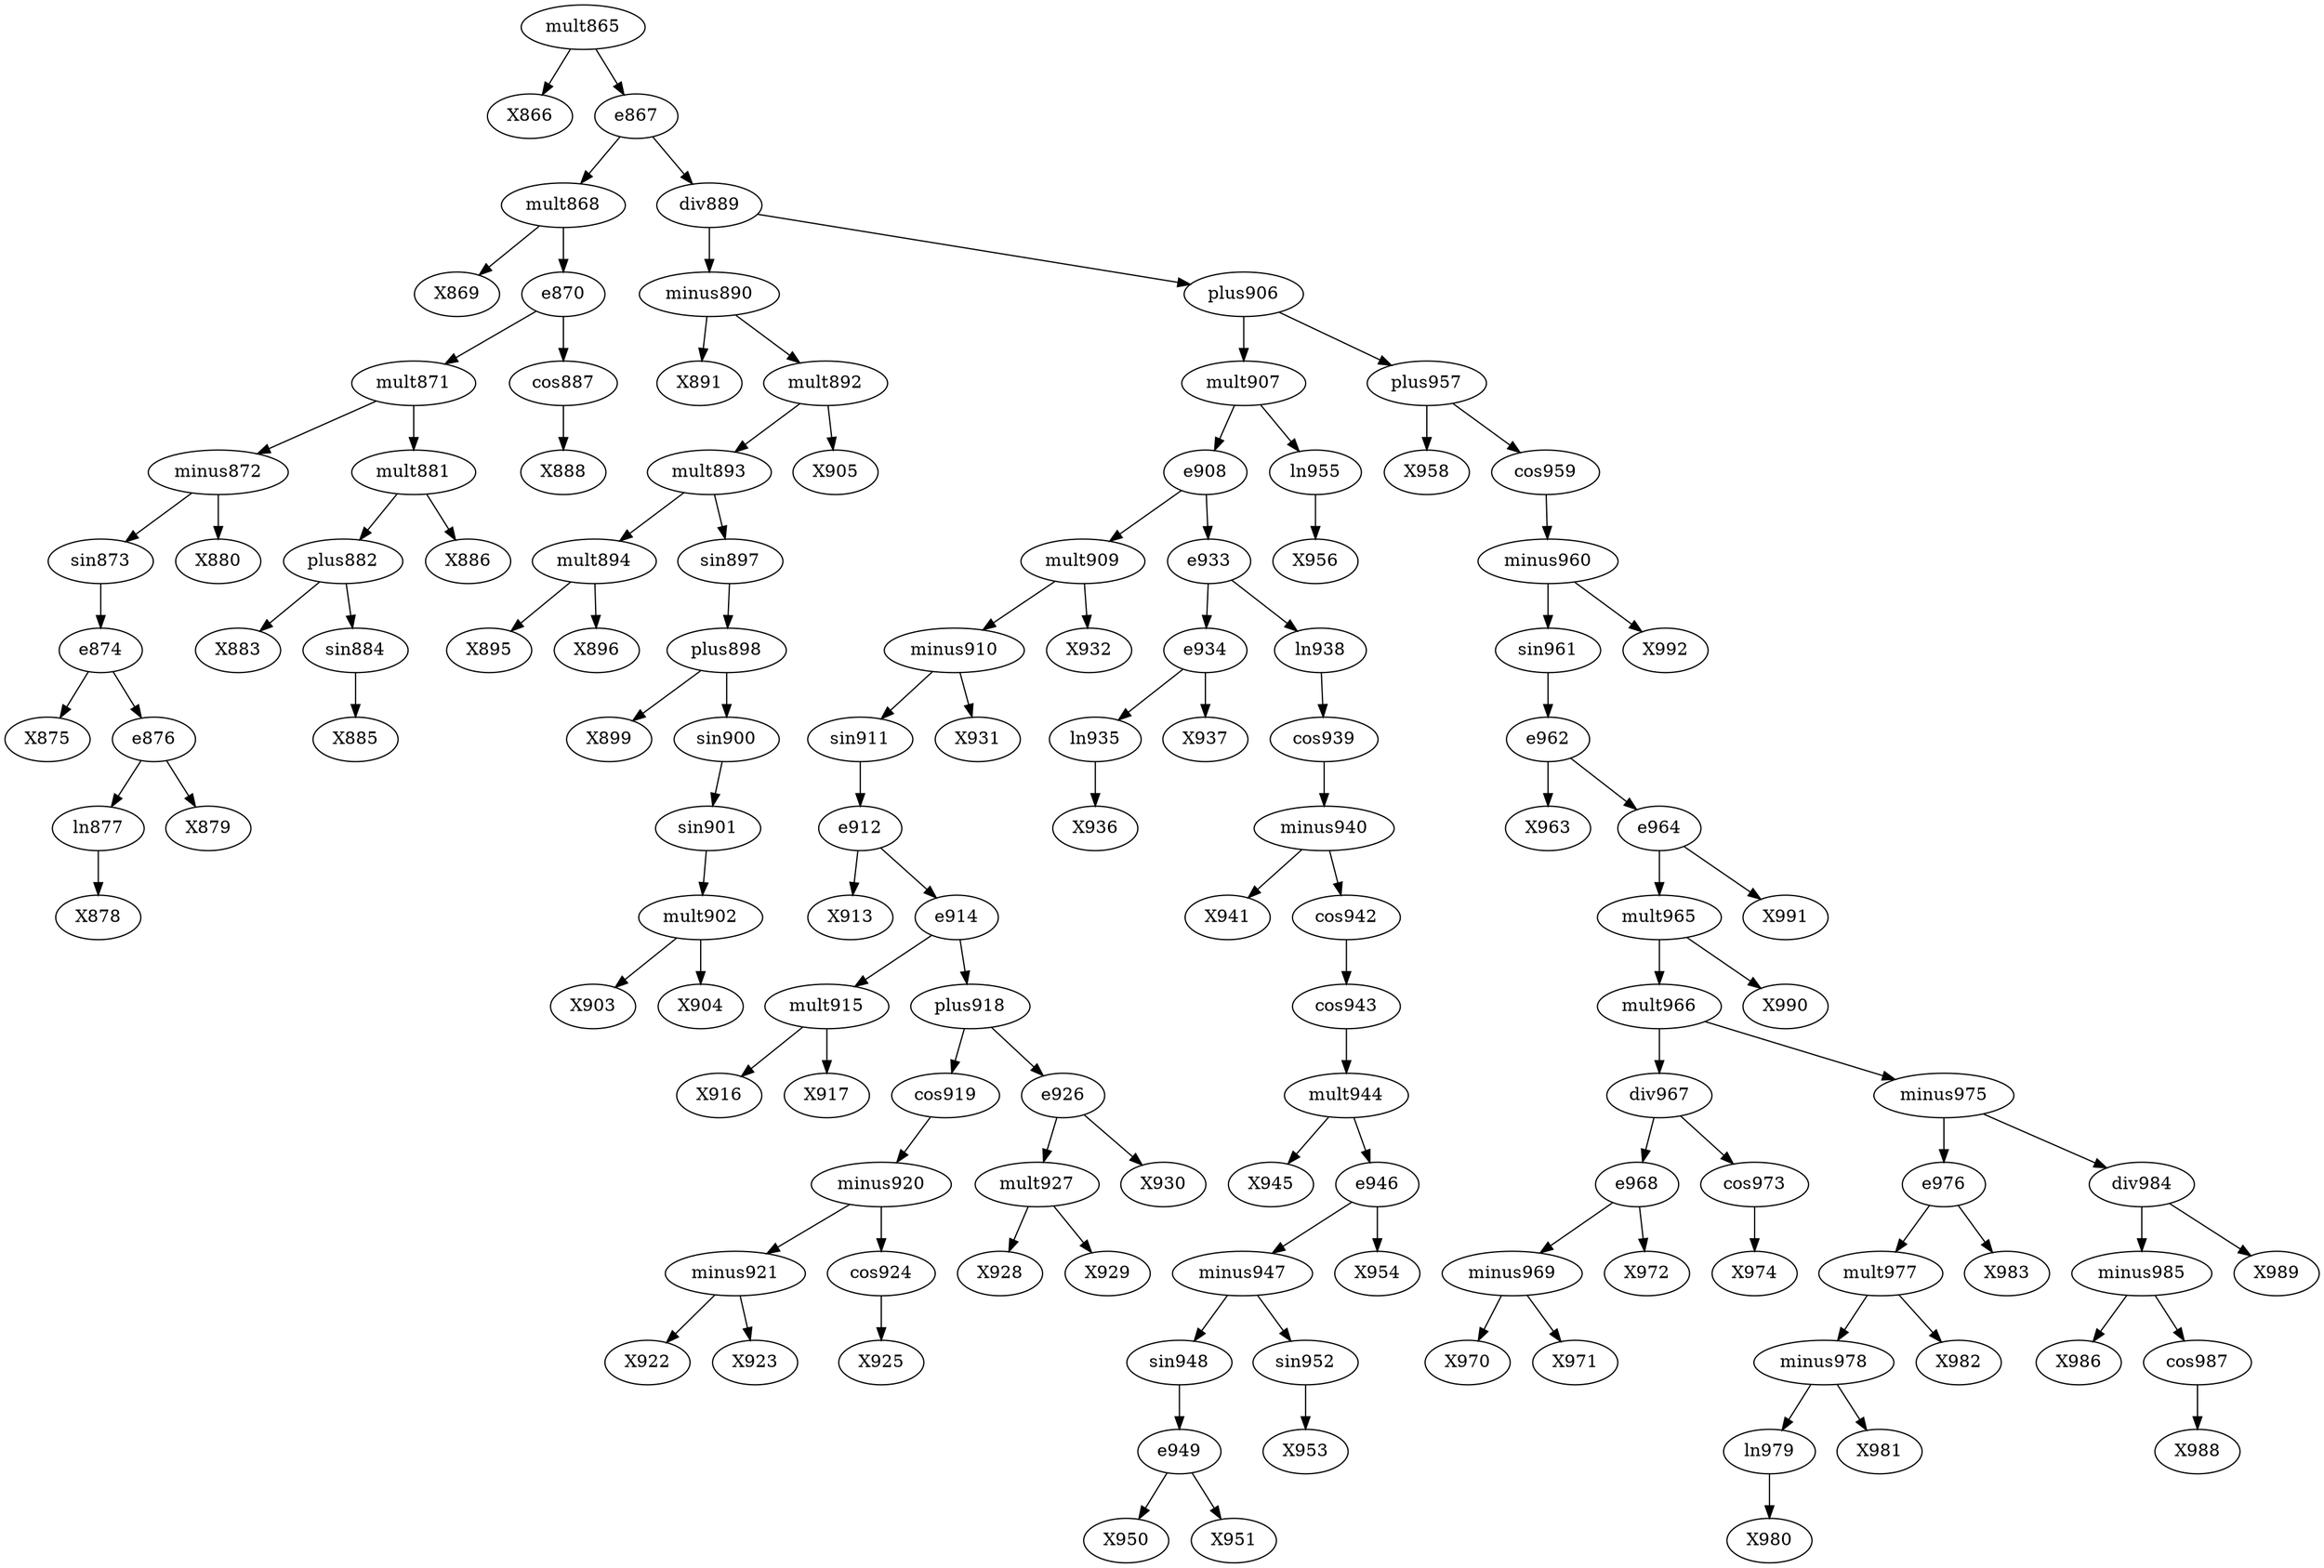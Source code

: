 digraph T {
	mult865 -> X866
	mult868 -> X869
	e874 -> X875
	ln877 -> X878
	e876 -> ln877
	e876 -> X879
	e874 -> e876
	sin873 -> e874
	minus872 -> sin873
	minus872 -> X880
	mult871 -> minus872
	plus882 -> X883
	sin884 -> X885
	plus882 -> sin884
	mult881 -> plus882
	mult881 -> X886
	mult871 -> mult881
	e870 -> mult871
	cos887 -> X888
	e870 -> cos887
	mult868 -> e870
	e867 -> mult868
	minus890 -> X891
	mult894 -> X895
	mult894 -> X896
	mult893 -> mult894
	plus898 -> X899
	mult902 -> X903
	mult902 -> X904
	sin901 -> mult902
	sin900 -> sin901
	plus898 -> sin900
	sin897 -> plus898
	mult893 -> sin897
	mult892 -> mult893
	mult892 -> X905
	minus890 -> mult892
	div889 -> minus890
	e912 -> X913
	mult915 -> X916
	mult915 -> X917
	e914 -> mult915
	minus921 -> X922
	minus921 -> X923
	minus920 -> minus921
	cos924 -> X925
	minus920 -> cos924
	cos919 -> minus920
	plus918 -> cos919
	mult927 -> X928
	mult927 -> X929
	e926 -> mult927
	e926 -> X930
	plus918 -> e926
	e914 -> plus918
	e912 -> e914
	sin911 -> e912
	minus910 -> sin911
	minus910 -> X931
	mult909 -> minus910
	mult909 -> X932
	e908 -> mult909
	ln935 -> X936
	e934 -> ln935
	e934 -> X937
	e933 -> e934
	minus940 -> X941
	mult944 -> X945
	e949 -> X950
	e949 -> X951
	sin948 -> e949
	minus947 -> sin948
	sin952 -> X953
	minus947 -> sin952
	e946 -> minus947
	e946 -> X954
	mult944 -> e946
	cos943 -> mult944
	cos942 -> cos943
	minus940 -> cos942
	cos939 -> minus940
	ln938 -> cos939
	e933 -> ln938
	e908 -> e933
	mult907 -> e908
	ln955 -> X956
	mult907 -> ln955
	plus906 -> mult907
	plus957 -> X958
	e962 -> X963
	minus969 -> X970
	minus969 -> X971
	e968 -> minus969
	e968 -> X972
	div967 -> e968
	cos973 -> X974
	div967 -> cos973
	mult966 -> div967
	ln979 -> X980
	minus978 -> ln979
	minus978 -> X981
	mult977 -> minus978
	mult977 -> X982
	e976 -> mult977
	e976 -> X983
	minus975 -> e976
	minus985 -> X986
	cos987 -> X988
	minus985 -> cos987
	div984 -> minus985
	div984 -> X989
	minus975 -> div984
	mult966 -> minus975
	mult965 -> mult966
	mult965 -> X990
	e964 -> mult965
	e964 -> X991
	e962 -> e964
	sin961 -> e962
	minus960 -> sin961
	minus960 -> X992
	cos959 -> minus960
	plus957 -> cos959
	plus906 -> plus957
	div889 -> plus906
	e867 -> div889
	mult865 -> e867
}
